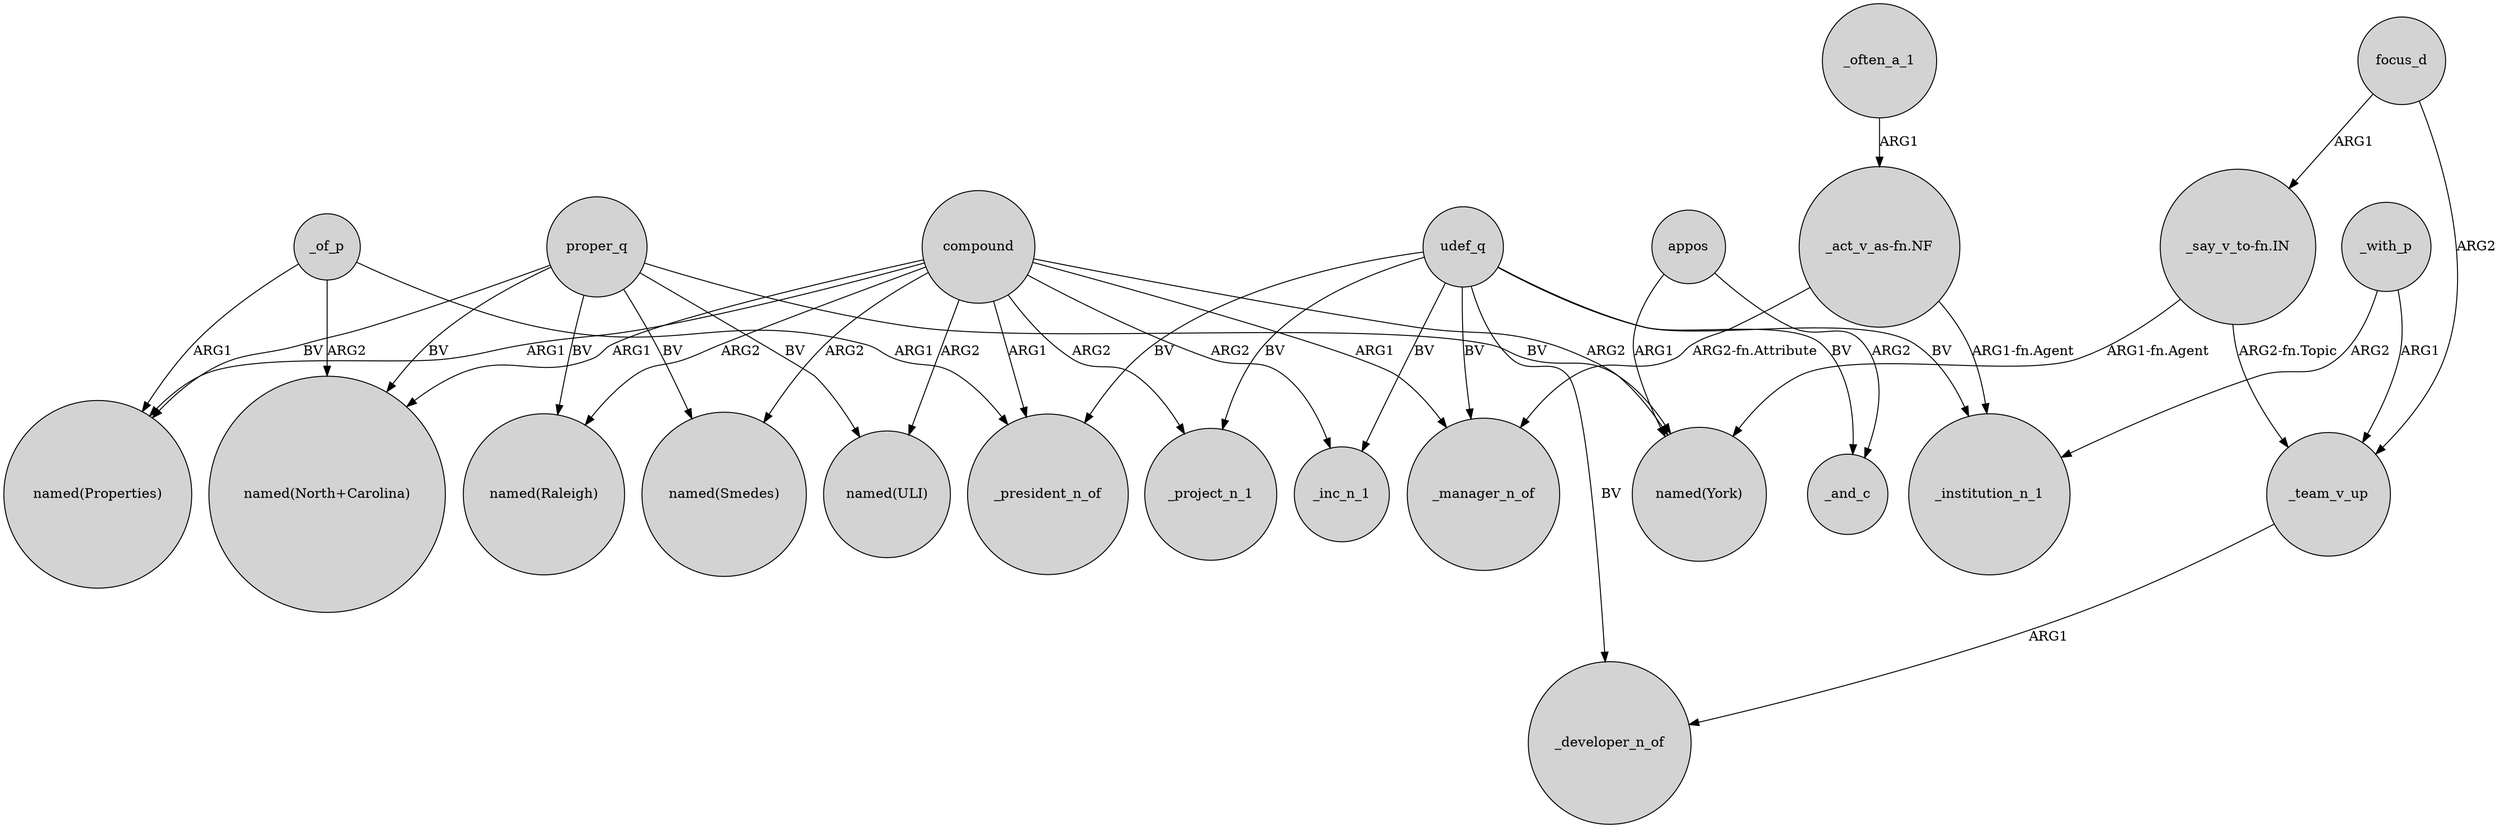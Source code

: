digraph {
	node [shape=circle style=filled]
	compound -> "named(Smedes)" [label=ARG2]
	_with_p -> _institution_n_1 [label=ARG2]
	"_act_v_as-fn.NF" -> _institution_n_1 [label="ARG1-fn.Agent"]
	compound -> _manager_n_of [label=ARG1]
	udef_q -> _inc_n_1 [label=BV]
	proper_q -> "named(Properties)" [label=BV]
	_of_p -> "named(North+Carolina)" [label=ARG2]
	udef_q -> _project_n_1 [label=BV]
	proper_q -> "named(Raleigh)" [label=BV]
	appos -> "named(York)" [label=ARG1]
	proper_q -> "named(Smedes)" [label=BV]
	compound -> "named(Raleigh)" [label=ARG2]
	compound -> "named(North+Carolina)" [label=ARG1]
	_often_a_1 -> "_act_v_as-fn.NF" [label=ARG1]
	udef_q -> _institution_n_1 [label=BV]
	proper_q -> "named(North+Carolina)" [label=BV]
	proper_q -> "named(ULI)" [label=BV]
	compound -> "named(York)" [label=ARG2]
	_of_p -> _president_n_of [label=ARG1]
	"_say_v_to-fn.IN" -> _team_v_up [label="ARG2-fn.Topic"]
	appos -> _and_c [label=ARG2]
	udef_q -> _president_n_of [label=BV]
	udef_q -> _developer_n_of [label=BV]
	compound -> _project_n_1 [label=ARG2]
	compound -> _president_n_of [label=ARG1]
	_of_p -> "named(Properties)" [label=ARG1]
	"_act_v_as-fn.NF" -> _manager_n_of [label="ARG2-fn.Attribute"]
	compound -> "named(Properties)" [label=ARG1]
	_with_p -> _team_v_up [label=ARG1]
	focus_d -> _team_v_up [label=ARG2]
	udef_q -> _manager_n_of [label=BV]
	"_say_v_to-fn.IN" -> "named(York)" [label="ARG1-fn.Agent"]
	_team_v_up -> _developer_n_of [label=ARG1]
	proper_q -> "named(York)" [label=BV]
	udef_q -> _and_c [label=BV]
	compound -> "named(ULI)" [label=ARG2]
	compound -> _inc_n_1 [label=ARG2]
	focus_d -> "_say_v_to-fn.IN" [label=ARG1]
}
